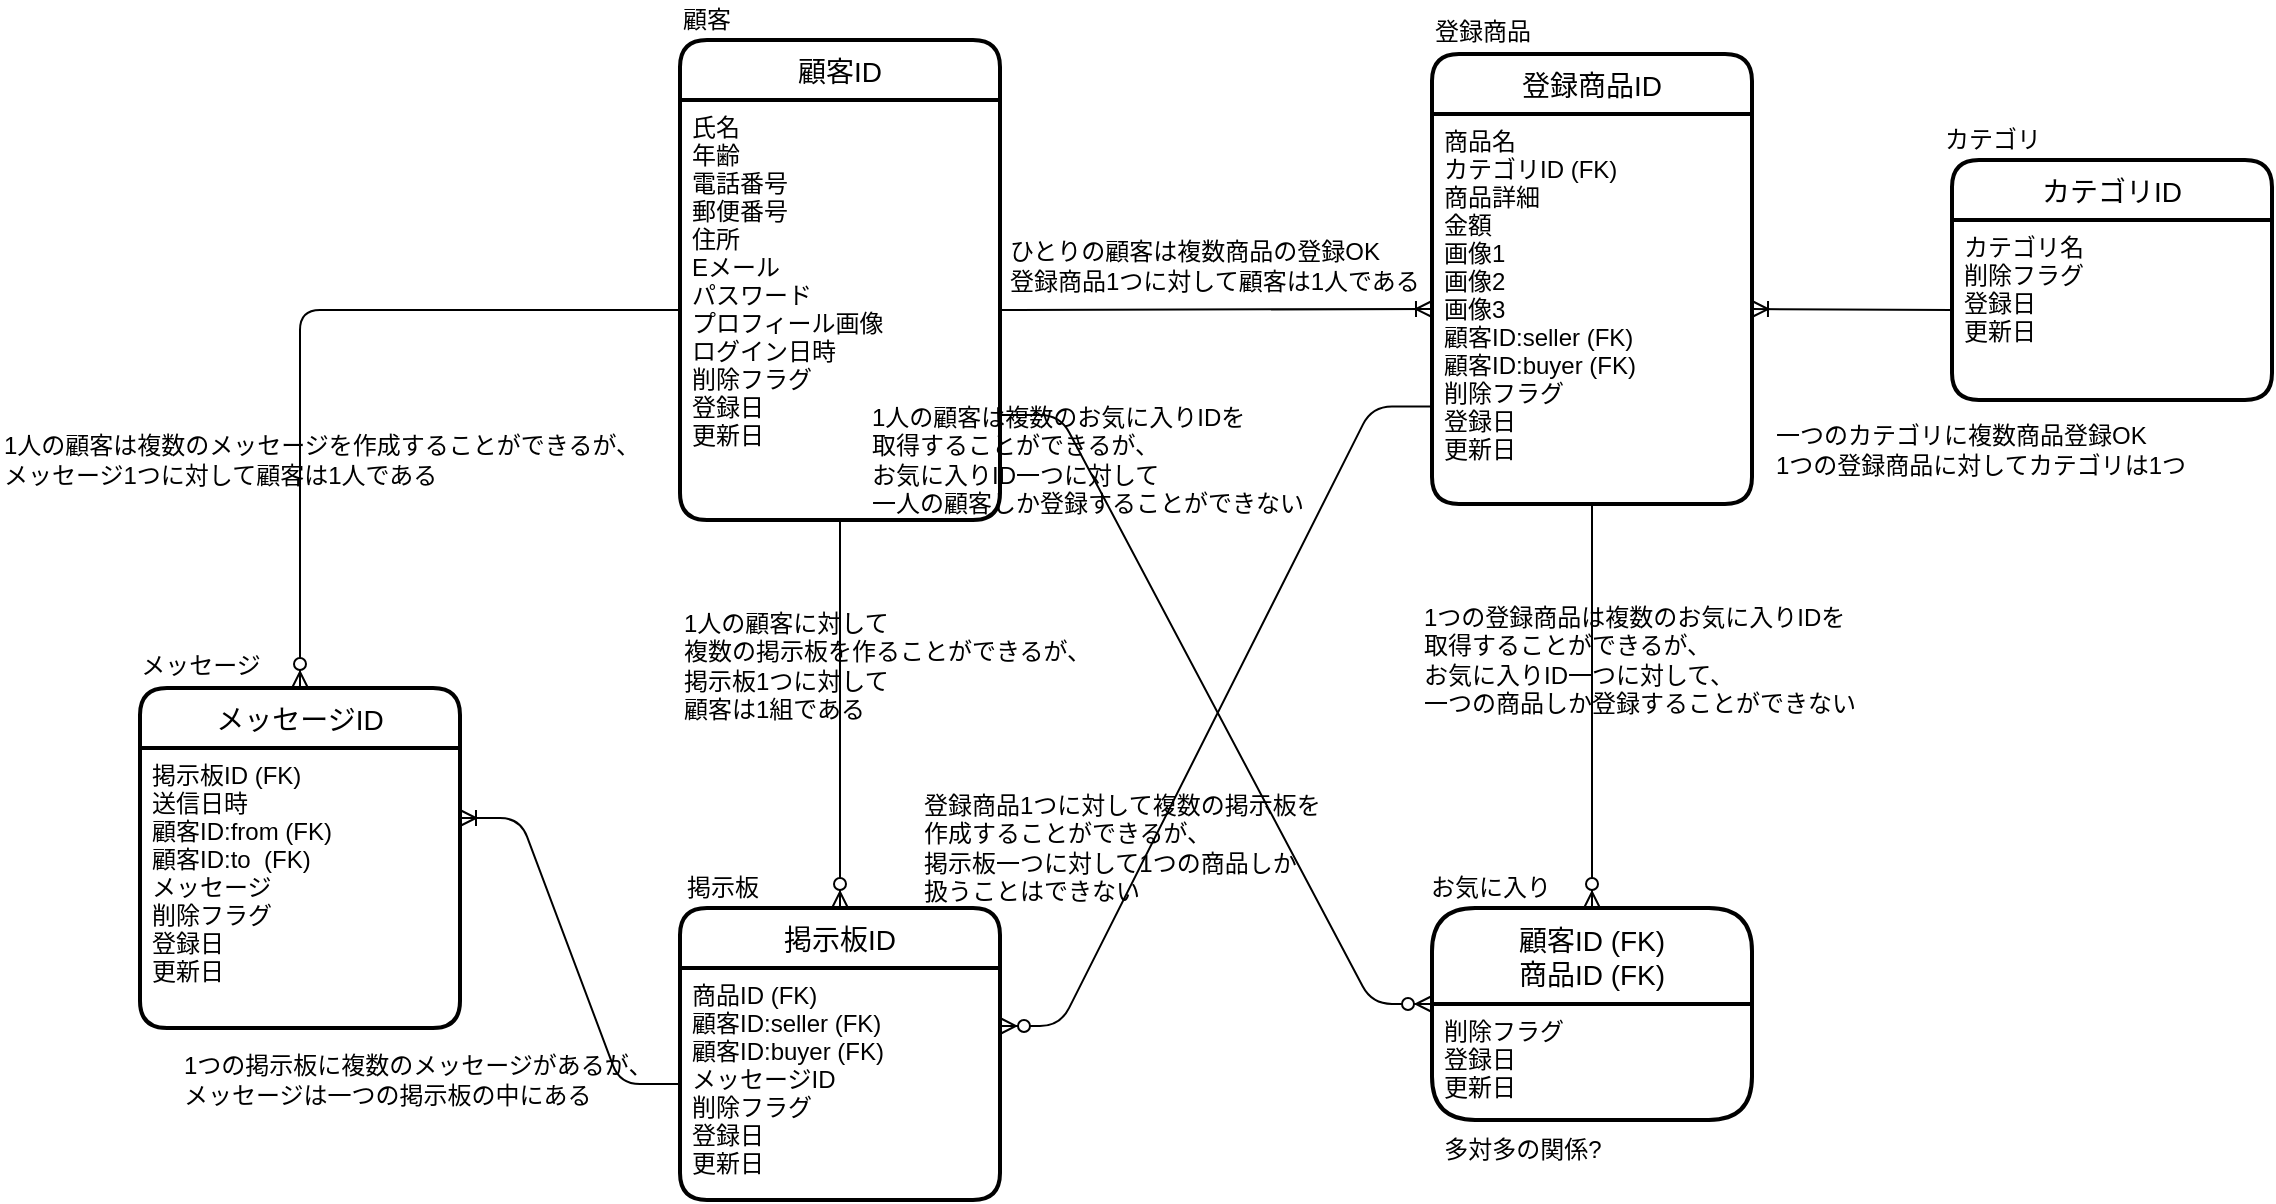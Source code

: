 <mxfile version="13.0.3" type="device"><diagram id="C5RBs43oDa-KdzZeNtuy" name="Page-1"><mxGraphModel dx="1933" dy="783" grid="1" gridSize="10" guides="1" tooltips="1" connect="1" arrows="1" fold="1" page="1" pageScale="1" pageWidth="827" pageHeight="1169" math="0" shadow="0"><root><object label="" アイエウオ="アイウエオ" アイウエオ="牡蠣くえ" id="WIyWlLk6GJQsqaUBKTNV-0"><mxCell/></object><mxCell id="WIyWlLk6GJQsqaUBKTNV-1" parent="WIyWlLk6GJQsqaUBKTNV-0"/><mxCell id="Cm4Lu-zHG7EngE93tzOu-107" value="顧客ID" style="swimlane;childLayout=stackLayout;horizontal=1;startSize=30;horizontalStack=0;rounded=1;fontSize=14;fontStyle=0;strokeWidth=2;resizeParent=0;resizeLast=1;shadow=0;dashed=0;align=center;fillColor=none;" parent="WIyWlLk6GJQsqaUBKTNV-1" vertex="1"><mxGeometry x="90" y="80" width="160" height="240" as="geometry"/></mxCell><mxCell id="Cm4Lu-zHG7EngE93tzOu-108" value="氏名&#10;年齢&#10;電話番号&#10;郵便番号&#10;住所&#10;Eメール&#10;パスワード&#10;プロフィール画像&#10;ログイン日時&#10;削除フラグ&#10;登録日&#10;更新日&#10;" style="align=left;strokeColor=none;fillColor=none;spacingLeft=4;fontSize=12;verticalAlign=top;resizable=0;rotatable=0;part=1;" parent="Cm4Lu-zHG7EngE93tzOu-107" vertex="1"><mxGeometry y="30" width="160" height="210" as="geometry"/></mxCell><mxCell id="Cm4Lu-zHG7EngE93tzOu-119" value="" style="fontSize=12;html=1;endArrow=ERoneToMany;entryX=0;entryY=0.5;entryDx=0;entryDy=0;exitX=1;exitY=0.5;exitDx=0;exitDy=0;" parent="WIyWlLk6GJQsqaUBKTNV-1" source="Cm4Lu-zHG7EngE93tzOu-108" target="Cm4Lu-zHG7EngE93tzOu-111" edge="1"><mxGeometry width="100" height="100" relative="1" as="geometry"><mxPoint x="260" y="190" as="sourcePoint"/><mxPoint x="360" y="90" as="targetPoint"/></mxGeometry></mxCell><mxCell id="Cm4Lu-zHG7EngE93tzOu-110" value="登録商品ID" style="swimlane;childLayout=stackLayout;horizontal=1;startSize=30;horizontalStack=0;rounded=1;fontSize=14;fontStyle=0;strokeWidth=2;resizeParent=0;resizeLast=1;shadow=0;dashed=0;align=center;fillColor=none;" parent="WIyWlLk6GJQsqaUBKTNV-1" vertex="1"><mxGeometry x="466" y="87" width="160" height="225" as="geometry"/></mxCell><mxCell id="Cm4Lu-zHG7EngE93tzOu-111" value="商品名&#10;カテゴリID (FK)&#10;商品詳細&#10;金額&#10;画像1&#10;画像2&#10;画像3&#10;顧客ID:seller (FK)&#10;顧客ID:buyer (FK)&#10;削除フラグ&#10;登録日&#10;更新日" style="align=left;strokeColor=none;fillColor=none;spacingLeft=4;fontSize=12;verticalAlign=top;resizable=0;rotatable=0;part=1;" parent="Cm4Lu-zHG7EngE93tzOu-110" vertex="1"><mxGeometry y="30" width="160" height="195" as="geometry"/></mxCell><mxCell id="Cm4Lu-zHG7EngE93tzOu-137" value="" style="fontSize=12;html=1;endArrow=ERoneToMany;entryX=1;entryY=0.5;entryDx=0;entryDy=0;exitX=0;exitY=0.5;exitDx=0;exitDy=0;" parent="WIyWlLk6GJQsqaUBKTNV-1" source="Cm4Lu-zHG7EngE93tzOu-131" target="Cm4Lu-zHG7EngE93tzOu-111" edge="1"><mxGeometry width="100" height="100" relative="1" as="geometry"><mxPoint x="576" y="30" as="sourcePoint"/><mxPoint x="696" y="30" as="targetPoint"/></mxGeometry></mxCell><mxCell id="Cm4Lu-zHG7EngE93tzOu-130" value="カテゴリID" style="swimlane;childLayout=stackLayout;horizontal=1;startSize=30;horizontalStack=0;rounded=1;fontSize=14;fontStyle=0;strokeWidth=2;resizeParent=0;resizeLast=1;shadow=0;dashed=0;align=center;fillColor=none;" parent="WIyWlLk6GJQsqaUBKTNV-1" vertex="1"><mxGeometry x="726" y="140" width="160" height="120" as="geometry"/></mxCell><mxCell id="Cm4Lu-zHG7EngE93tzOu-131" value="カテゴリ名&#10;削除フラグ&#10;登録日&#10;更新日" style="align=left;strokeColor=none;fillColor=none;spacingLeft=4;fontSize=12;verticalAlign=top;resizable=0;rotatable=0;part=1;" parent="Cm4Lu-zHG7EngE93tzOu-130" vertex="1"><mxGeometry y="30" width="160" height="90" as="geometry"/></mxCell><mxCell id="Cm4Lu-zHG7EngE93tzOu-135" value="メッセージID" style="swimlane;childLayout=stackLayout;horizontal=1;startSize=30;horizontalStack=0;rounded=1;fontSize=14;fontStyle=0;strokeWidth=2;resizeParent=0;resizeLast=1;shadow=0;dashed=0;align=center;fillColor=none;" parent="WIyWlLk6GJQsqaUBKTNV-1" vertex="1"><mxGeometry x="-180" y="404" width="160" height="170" as="geometry"/></mxCell><mxCell id="Cm4Lu-zHG7EngE93tzOu-136" value="掲示板ID (FK)&#10;送信日時&#10;顧客ID:from (FK)&#10;顧客ID:to  (FK)&#10;メッセージ&#10;削除フラグ&#10;登録日&#10;更新日" style="align=left;strokeColor=none;fillColor=none;spacingLeft=4;fontSize=12;verticalAlign=top;resizable=0;rotatable=0;part=1;" parent="Cm4Lu-zHG7EngE93tzOu-135" vertex="1"><mxGeometry y="30" width="160" height="140" as="geometry"/></mxCell><mxCell id="Cm4Lu-zHG7EngE93tzOu-142" value="" style="fontSize=12;html=1;endArrow=ERzeroToMany;endFill=1;strokeColor=#000000;exitX=0;exitY=0.5;exitDx=0;exitDy=0;entryX=0.5;entryY=0;entryDx=0;entryDy=0;edgeStyle=orthogonalEdgeStyle;" parent="WIyWlLk6GJQsqaUBKTNV-1" source="Cm4Lu-zHG7EngE93tzOu-108" target="Cm4Lu-zHG7EngE93tzOu-135" edge="1"><mxGeometry width="100" height="100" relative="1" as="geometry"><mxPoint x="-120" y="290" as="sourcePoint"/><mxPoint x="-20" y="190" as="targetPoint"/></mxGeometry></mxCell><mxCell id="Cm4Lu-zHG7EngE93tzOu-122" value="掲示板ID" style="swimlane;childLayout=stackLayout;horizontal=1;startSize=30;horizontalStack=0;rounded=1;fontSize=14;fontStyle=0;strokeWidth=2;resizeParent=0;resizeLast=1;shadow=0;dashed=0;align=center;fillColor=none;" parent="WIyWlLk6GJQsqaUBKTNV-1" vertex="1"><mxGeometry x="90" y="514" width="160" height="146" as="geometry"/></mxCell><mxCell id="Cm4Lu-zHG7EngE93tzOu-123" value="商品ID (FK)&#10;顧客ID:seller (FK)&#10;顧客ID:buyer (FK)&#10;メッセージID&#10;削除フラグ&#10;登録日&#10;更新日" style="align=left;strokeColor=none;fillColor=none;spacingLeft=4;fontSize=12;verticalAlign=top;resizable=0;rotatable=0;part=1;" parent="Cm4Lu-zHG7EngE93tzOu-122" vertex="1"><mxGeometry y="30" width="160" height="116" as="geometry"/></mxCell><mxCell id="Cm4Lu-zHG7EngE93tzOu-128" value="顧客ID (FK)&#10;商品ID (FK)" style="swimlane;childLayout=stackLayout;horizontal=1;startSize=48;horizontalStack=0;rounded=1;fontSize=14;fontStyle=0;strokeWidth=2;resizeParent=0;resizeLast=1;shadow=0;dashed=0;align=center;fillColor=none;" parent="WIyWlLk6GJQsqaUBKTNV-1" vertex="1"><mxGeometry x="466" y="514" width="160" height="106" as="geometry"/></mxCell><mxCell id="Cm4Lu-zHG7EngE93tzOu-129" value="削除フラグ       &#10;登録日&#10;更新日" style="align=left;strokeColor=none;fillColor=none;spacingLeft=4;fontSize=12;verticalAlign=top;resizable=0;rotatable=0;part=1;" parent="Cm4Lu-zHG7EngE93tzOu-128" vertex="1"><mxGeometry y="48" width="160" height="58" as="geometry"/></mxCell><mxCell id="Cm4Lu-zHG7EngE93tzOu-150" value="" style="fontSize=12;html=1;endArrow=ERzeroToMany;endFill=1;strokeColor=#000000;entryX=0.5;entryY=0;entryDx=0;entryDy=0;exitX=0.5;exitY=1;exitDx=0;exitDy=0;" parent="WIyWlLk6GJQsqaUBKTNV-1" source="Cm4Lu-zHG7EngE93tzOu-108" target="Cm4Lu-zHG7EngE93tzOu-122" edge="1"><mxGeometry width="100" height="100" relative="1" as="geometry"><mxPoint x="70" y="430" as="sourcePoint"/><mxPoint x="170" y="330" as="targetPoint"/></mxGeometry></mxCell><mxCell id="Cm4Lu-zHG7EngE93tzOu-151" value="" style="fontSize=12;html=1;endArrow=ERzeroToMany;endFill=1;strokeColor=#000000;exitX=1;exitY=0.75;exitDx=0;exitDy=0;entryX=0;entryY=0;entryDx=0;entryDy=0;edgeStyle=entityRelationEdgeStyle;elbow=vertical;" parent="WIyWlLk6GJQsqaUBKTNV-1" source="Cm4Lu-zHG7EngE93tzOu-108" target="Cm4Lu-zHG7EngE93tzOu-129" edge="1"><mxGeometry width="100" height="100" relative="1" as="geometry"><mxPoint x="330" y="470" as="sourcePoint"/><mxPoint x="430" y="370" as="targetPoint"/></mxGeometry></mxCell><mxCell id="bC42Qs9qr4LakQ45qxTB-0" value="カテゴリ" style="text;html=1;align=center;verticalAlign=middle;resizable=0;points=[];autosize=1;" parent="WIyWlLk6GJQsqaUBKTNV-1" vertex="1"><mxGeometry x="716" y="120" width="60" height="20" as="geometry"/></mxCell><mxCell id="bC42Qs9qr4LakQ45qxTB-3" value="登録商品" style="text;html=1;align=center;verticalAlign=middle;resizable=0;points=[];autosize=1;" parent="WIyWlLk6GJQsqaUBKTNV-1" vertex="1"><mxGeometry x="461" y="66" width="60" height="20" as="geometry"/></mxCell><mxCell id="bC42Qs9qr4LakQ45qxTB-4" value="顧客" style="text;html=1;align=center;verticalAlign=middle;resizable=0;points=[];autosize=1;" parent="WIyWlLk6GJQsqaUBKTNV-1" vertex="1"><mxGeometry x="83" y="60" width="40" height="20" as="geometry"/></mxCell><mxCell id="bC42Qs9qr4LakQ45qxTB-5" value="掲示板" style="text;html=1;align=center;verticalAlign=middle;resizable=0;points=[];autosize=1;" parent="WIyWlLk6GJQsqaUBKTNV-1" vertex="1"><mxGeometry x="86" y="494" width="50" height="20" as="geometry"/></mxCell><mxCell id="bC42Qs9qr4LakQ45qxTB-6" value="メッセージ" style="text;html=1;align=center;verticalAlign=middle;resizable=0;points=[];autosize=1;" parent="WIyWlLk6GJQsqaUBKTNV-1" vertex="1"><mxGeometry x="-190" y="383" width="80" height="20" as="geometry"/></mxCell><mxCell id="bC42Qs9qr4LakQ45qxTB-8" value="お気に入り" style="text;html=1;align=center;verticalAlign=middle;resizable=0;points=[];autosize=1;" parent="WIyWlLk6GJQsqaUBKTNV-1" vertex="1"><mxGeometry x="455" y="494" width="80" height="20" as="geometry"/></mxCell><mxCell id="bC42Qs9qr4LakQ45qxTB-10" value="ひとりの顧客は複数商品の登録OK&lt;br&gt;登録商品1つに対して顧客は1人である" style="text;html=1;align=left;verticalAlign=middle;resizable=0;points=[];autosize=1;" parent="WIyWlLk6GJQsqaUBKTNV-1" vertex="1"><mxGeometry x="253" y="178" width="220" height="30" as="geometry"/></mxCell><mxCell id="bC42Qs9qr4LakQ45qxTB-11" value="一つのカテゴリに複数商品登録OK&lt;br&gt;1つの登録商品に対してカテゴリは1つ" style="text;html=1;align=left;verticalAlign=middle;resizable=0;points=[];autosize=1;" parent="WIyWlLk6GJQsqaUBKTNV-1" vertex="1"><mxGeometry x="636" y="270" width="220" height="30" as="geometry"/></mxCell><mxCell id="bC42Qs9qr4LakQ45qxTB-12" value="1人の顧客に対して&lt;br&gt;複数の掲示板を作ることができるが、&lt;br&gt;掲示板1つに対して&lt;br&gt;顧客は1組である" style="text;html=1;align=left;verticalAlign=middle;resizable=0;points=[];autosize=1;" parent="WIyWlLk6GJQsqaUBKTNV-1" vertex="1"><mxGeometry x="90" y="363" width="220" height="60" as="geometry"/></mxCell><mxCell id="bC42Qs9qr4LakQ45qxTB-13" value="1人の顧客は複数のメッセージを作成することができるが、&lt;br&gt;メッセージ1つに対して顧客は1人である" style="text;html=1;align=left;verticalAlign=middle;resizable=0;points=[];autosize=1;" parent="WIyWlLk6GJQsqaUBKTNV-1" vertex="1"><mxGeometry x="-250" y="275" width="330" height="30" as="geometry"/></mxCell><mxCell id="bC42Qs9qr4LakQ45qxTB-14" value="1つの掲示板に複数のメッセージがあるが、&lt;br&gt;メッセージは一つの掲示板の中にある" style="text;html=1;align=left;verticalAlign=middle;resizable=0;points=[];autosize=1;" parent="WIyWlLk6GJQsqaUBKTNV-1" vertex="1"><mxGeometry x="-160" y="585" width="250" height="30" as="geometry"/></mxCell><mxCell id="bC42Qs9qr4LakQ45qxTB-16" value="" style="fontSize=12;html=1;endArrow=ERzeroToMany;endFill=1;strokeColor=#000000;exitX=0.5;exitY=1;exitDx=0;exitDy=0;entryX=0.5;entryY=0;entryDx=0;entryDy=0;elbow=vertical;" parent="WIyWlLk6GJQsqaUBKTNV-1" source="Cm4Lu-zHG7EngE93tzOu-111" target="Cm4Lu-zHG7EngE93tzOu-128" edge="1"><mxGeometry width="100" height="100" relative="1" as="geometry"><mxPoint x="670" y="370" as="sourcePoint"/><mxPoint x="886" y="646.5" as="targetPoint"/></mxGeometry></mxCell><mxCell id="bC42Qs9qr4LakQ45qxTB-18" value="1つの登録商品は複数のお気に入りIDを&lt;br&gt;取得することができるが、&lt;br&gt;お気に入りID一つに対して、&lt;br&gt;一つの商品しか登録することができない" style="text;html=1;align=left;verticalAlign=middle;resizable=0;points=[];autosize=1;" parent="WIyWlLk6GJQsqaUBKTNV-1" vertex="1"><mxGeometry x="460" y="360" width="230" height="60" as="geometry"/></mxCell><mxCell id="bC42Qs9qr4LakQ45qxTB-19" value="1人の顧客は複数のお気に入りIDを&lt;br&gt;取得することができるが、&lt;br&gt;お気に入りID一つに対して&lt;br&gt;一人の顧客しか登録することができない" style="text;html=1;align=left;verticalAlign=middle;resizable=0;points=[];autosize=1;" parent="WIyWlLk6GJQsqaUBKTNV-1" vertex="1"><mxGeometry x="184" y="260" width="230" height="60" as="geometry"/></mxCell><mxCell id="bC42Qs9qr4LakQ45qxTB-20" value="登録商品1つに対して複数の掲示板を&lt;br&gt;作成することができるが、&lt;br&gt;掲示板一つに対して1つの商品しか&lt;br&gt;扱うことはできない" style="text;html=1;align=left;verticalAlign=middle;resizable=0;points=[];autosize=1;" parent="WIyWlLk6GJQsqaUBKTNV-1" vertex="1"><mxGeometry x="210" y="454" width="210" height="60" as="geometry"/></mxCell><mxCell id="bC42Qs9qr4LakQ45qxTB-21" value="" style="edgeStyle=entityRelationEdgeStyle;fontSize=12;html=1;endArrow=none;endFill=0;exitX=1;exitY=0.25;exitDx=0;exitDy=0;entryX=0;entryY=0.75;entryDx=0;entryDy=0;startArrow=ERzeroToMany;startFill=1;" parent="WIyWlLk6GJQsqaUBKTNV-1" source="Cm4Lu-zHG7EngE93tzOu-123" target="Cm4Lu-zHG7EngE93tzOu-111" edge="1"><mxGeometry width="100" height="100" relative="1" as="geometry"><mxPoint x="690" y="350" as="sourcePoint"/><mxPoint x="590" y="450" as="targetPoint"/></mxGeometry></mxCell><mxCell id="bC42Qs9qr4LakQ45qxTB-24" value="多対多の関係?" style="text;html=1;align=center;verticalAlign=middle;resizable=0;points=[];autosize=1;" parent="WIyWlLk6GJQsqaUBKTNV-1" vertex="1"><mxGeometry x="466" y="625" width="90" height="20" as="geometry"/></mxCell><mxCell id="Cm4Lu-zHG7EngE93tzOu-140" value="" style="fontSize=12;html=1;endArrow=none;strokeColor=#000000;exitX=1;exitY=0.25;exitDx=0;exitDy=0;entryX=0;entryY=0.5;entryDx=0;entryDy=0;edgeStyle=entityRelationEdgeStyle;startArrow=ERoneToMany;startFill=0;endFill=0;" parent="WIyWlLk6GJQsqaUBKTNV-1" source="Cm4Lu-zHG7EngE93tzOu-136" target="Cm4Lu-zHG7EngE93tzOu-123" edge="1"><mxGeometry width="100" height="100" relative="1" as="geometry"><mxPoint x="230" y="575" as="sourcePoint"/><mxPoint x="290" y="625" as="targetPoint"/></mxGeometry></mxCell></root></mxGraphModel></diagram></mxfile>